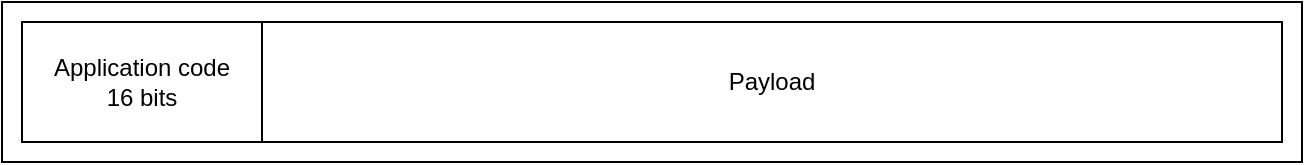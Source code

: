 <mxfile version="22.0.8" type="github">
  <diagram name="Page-1" id="2aHHDPDhJwFda6DBkWUE">
    <mxGraphModel dx="1434" dy="759" grid="1" gridSize="10" guides="1" tooltips="1" connect="1" arrows="1" fold="1" page="1" pageScale="1" pageWidth="850" pageHeight="1100" math="0" shadow="0">
      <root>
        <mxCell id="0" />
        <mxCell id="1" parent="0" />
        <mxCell id="HsvMp2B6SlCibI4Yp7RE-3" value="" style="rounded=0;whiteSpace=wrap;html=1;" vertex="1" parent="1">
          <mxGeometry x="350" y="360" width="650" height="80" as="geometry" />
        </mxCell>
        <mxCell id="HsvMp2B6SlCibI4Yp7RE-1" value="&lt;div&gt;Application code&lt;/div&gt;&lt;div&gt;16 bits&lt;/div&gt;" style="rounded=0;whiteSpace=wrap;html=1;" vertex="1" parent="1">
          <mxGeometry x="360" y="370" width="120" height="60" as="geometry" />
        </mxCell>
        <mxCell id="HsvMp2B6SlCibI4Yp7RE-2" value="Payload" style="rounded=0;whiteSpace=wrap;html=1;" vertex="1" parent="1">
          <mxGeometry x="480" y="370" width="510" height="60" as="geometry" />
        </mxCell>
      </root>
    </mxGraphModel>
  </diagram>
</mxfile>
